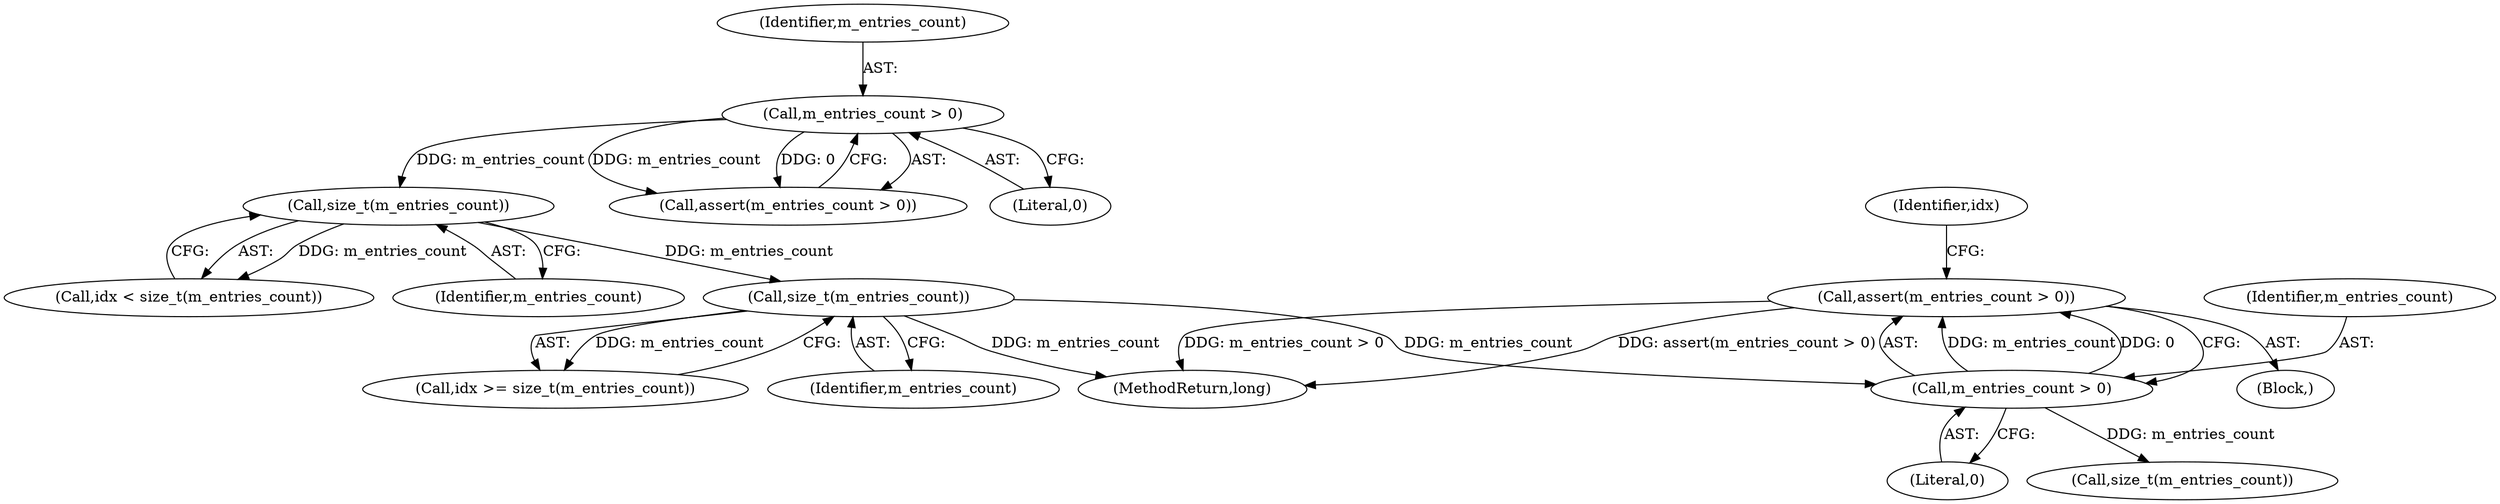 digraph "1_Android_04839626ed859623901ebd3a5fd483982186b59d_107@API" {
"1000166" [label="(Call,assert(m_entries_count > 0))"];
"1000167" [label="(Call,m_entries_count > 0)"];
"1000133" [label="(Call,size_t(m_entries_count))"];
"1000120" [label="(Call,size_t(m_entries_count))"];
"1000110" [label="(Call,m_entries_count > 0)"];
"1000167" [label="(Call,m_entries_count > 0)"];
"1000168" [label="(Identifier,m_entries_count)"];
"1000131" [label="(Call,idx >= size_t(m_entries_count))"];
"1000134" [label="(Identifier,m_entries_count)"];
"1000120" [label="(Call,size_t(m_entries_count))"];
"1000110" [label="(Call,m_entries_count > 0)"];
"1000166" [label="(Call,assert(m_entries_count > 0))"];
"1000184" [label="(MethodReturn,long)"];
"1000109" [label="(Call,assert(m_entries_count > 0))"];
"1000112" [label="(Literal,0)"];
"1000111" [label="(Identifier,m_entries_count)"];
"1000169" [label="(Literal,0)"];
"1000133" [label="(Call,size_t(m_entries_count))"];
"1000118" [label="(Call,idx < size_t(m_entries_count))"];
"1000172" [label="(Identifier,idx)"];
"1000135" [label="(Block,)"];
"1000173" [label="(Call,size_t(m_entries_count))"];
"1000121" [label="(Identifier,m_entries_count)"];
"1000166" -> "1000135"  [label="AST: "];
"1000166" -> "1000167"  [label="CFG: "];
"1000167" -> "1000166"  [label="AST: "];
"1000172" -> "1000166"  [label="CFG: "];
"1000166" -> "1000184"  [label="DDG: assert(m_entries_count > 0)"];
"1000166" -> "1000184"  [label="DDG: m_entries_count > 0"];
"1000167" -> "1000166"  [label="DDG: m_entries_count"];
"1000167" -> "1000166"  [label="DDG: 0"];
"1000167" -> "1000169"  [label="CFG: "];
"1000168" -> "1000167"  [label="AST: "];
"1000169" -> "1000167"  [label="AST: "];
"1000133" -> "1000167"  [label="DDG: m_entries_count"];
"1000167" -> "1000173"  [label="DDG: m_entries_count"];
"1000133" -> "1000131"  [label="AST: "];
"1000133" -> "1000134"  [label="CFG: "];
"1000134" -> "1000133"  [label="AST: "];
"1000131" -> "1000133"  [label="CFG: "];
"1000133" -> "1000184"  [label="DDG: m_entries_count"];
"1000133" -> "1000131"  [label="DDG: m_entries_count"];
"1000120" -> "1000133"  [label="DDG: m_entries_count"];
"1000120" -> "1000118"  [label="AST: "];
"1000120" -> "1000121"  [label="CFG: "];
"1000121" -> "1000120"  [label="AST: "];
"1000118" -> "1000120"  [label="CFG: "];
"1000120" -> "1000118"  [label="DDG: m_entries_count"];
"1000110" -> "1000120"  [label="DDG: m_entries_count"];
"1000110" -> "1000109"  [label="AST: "];
"1000110" -> "1000112"  [label="CFG: "];
"1000111" -> "1000110"  [label="AST: "];
"1000112" -> "1000110"  [label="AST: "];
"1000109" -> "1000110"  [label="CFG: "];
"1000110" -> "1000109"  [label="DDG: m_entries_count"];
"1000110" -> "1000109"  [label="DDG: 0"];
}
